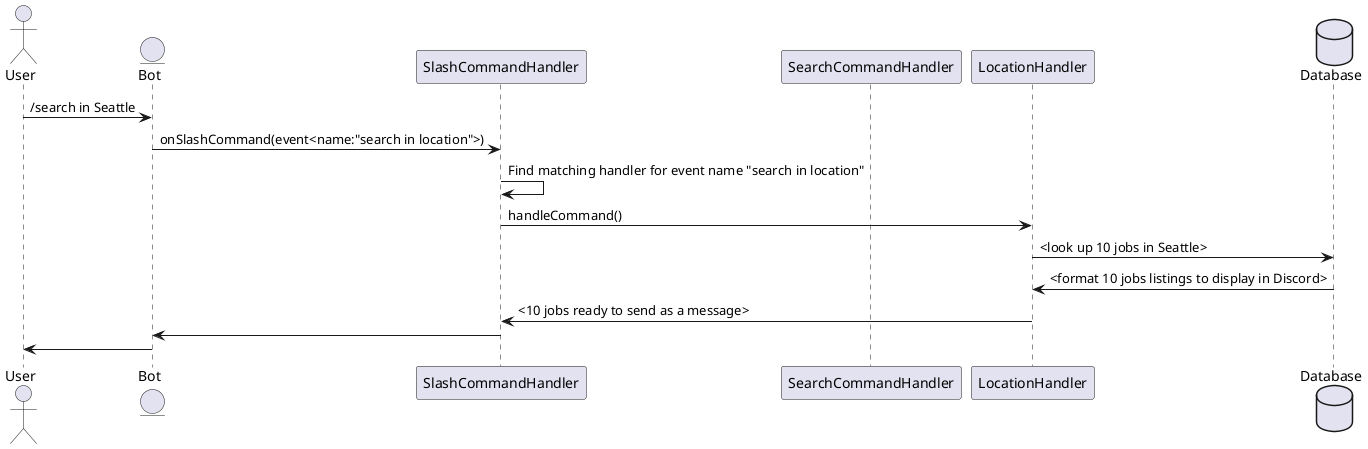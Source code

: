 @startuml
actor User
entity Bot
participant SlashCommandHandler
participant SearchCommandHandler
participant LocationHandler
database Database

User -> Bot: /search in Seattle
Bot -> SlashCommandHandler: onSlashCommand(event<name:"search in location">)
SlashCommandHandler -> SlashCommandHandler: Find matching handler for event name "search in location"
SlashCommandHandler -> LocationHandler: handleCommand()
LocationHandler -> Database: <look up 10 jobs in Seattle> 
Database -> LocationHandler: <format 10 jobs listings to display in Discord>
LocationHandler -> SlashCommandHandler: <10 jobs ready to send as a message>
SlashCommandHandler -> Bot
Bot -> User
@enduml